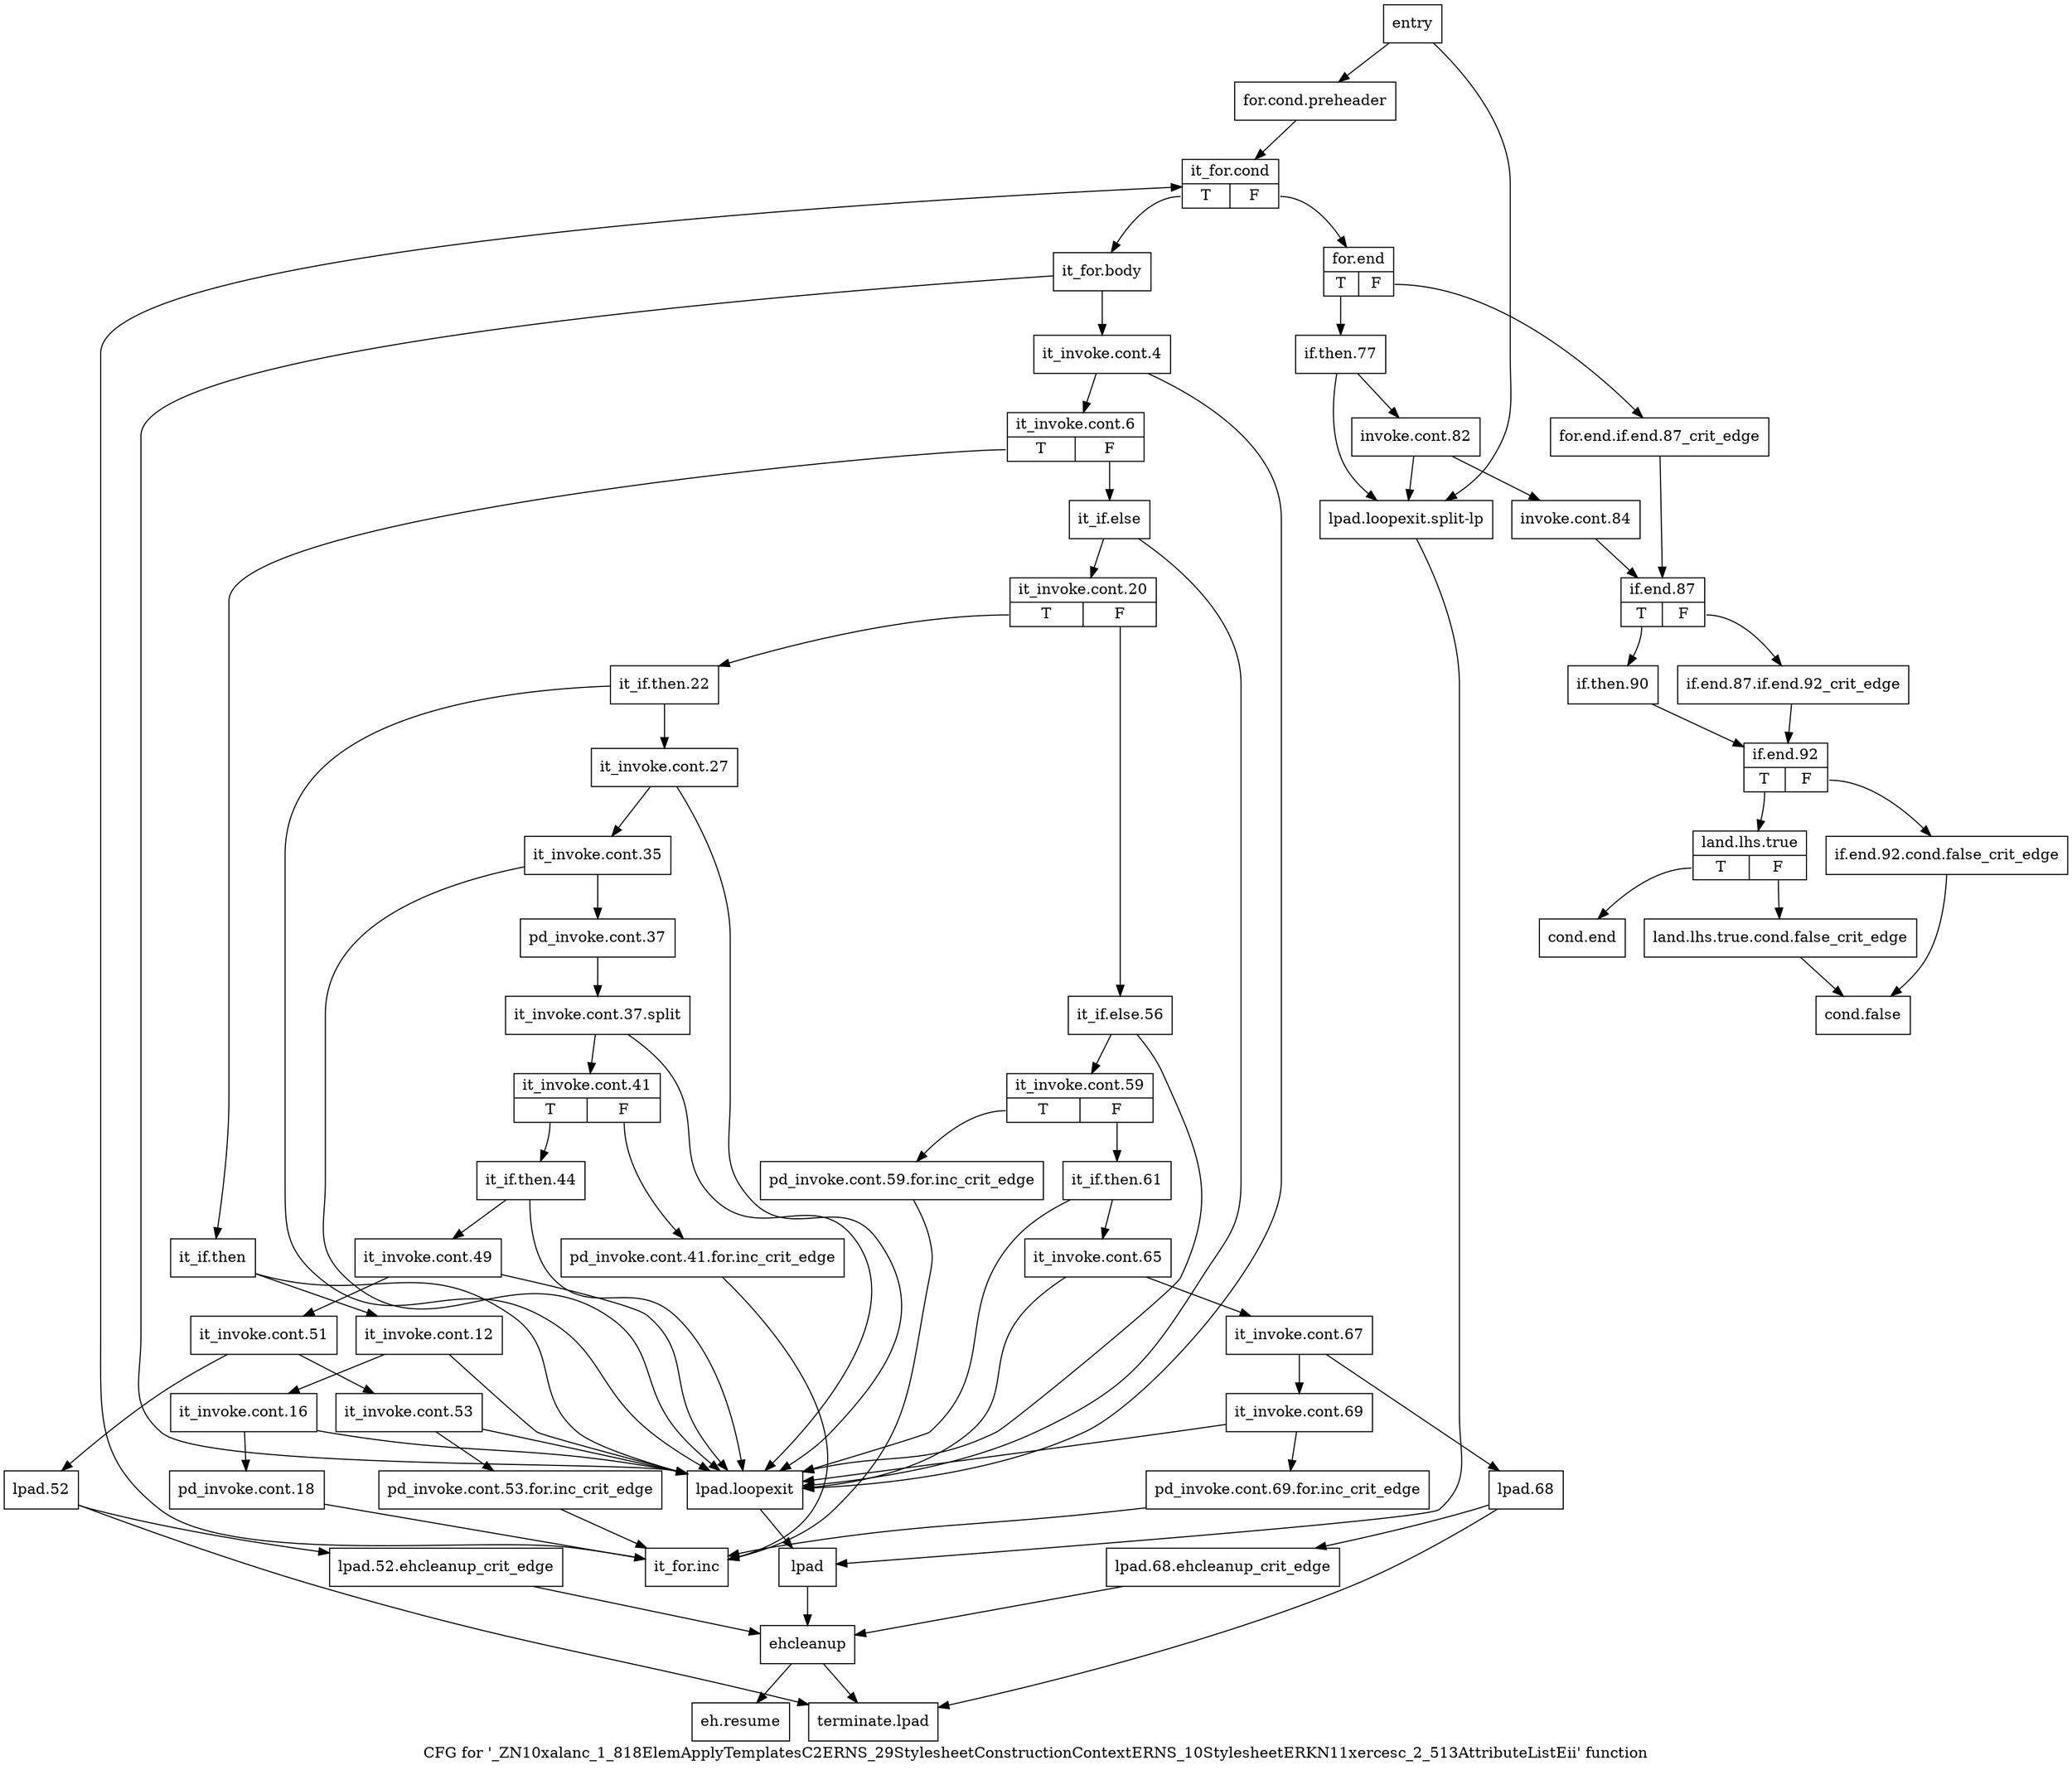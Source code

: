 digraph "CFG for '_ZN10xalanc_1_818ElemApplyTemplatesC2ERNS_29StylesheetConstructionContextERNS_10StylesheetERKN11xercesc_2_513AttributeListEii' function" {
	label="CFG for '_ZN10xalanc_1_818ElemApplyTemplatesC2ERNS_29StylesheetConstructionContextERNS_10StylesheetERKN11xercesc_2_513AttributeListEii' function";

	Node0x7070220 [shape=record,label="{entry}"];
	Node0x7070220 -> Node0x7070270;
	Node0x7070220 -> Node0x7070590;
	Node0x7070270 [shape=record,label="{for.cond.preheader}"];
	Node0x7070270 -> Node0x70702c0;
	Node0x70702c0 [shape=record,label="{it_for.cond|{<s0>T|<s1>F}}"];
	Node0x70702c0:s0 -> Node0x7070310;
	Node0x70702c0:s1 -> Node0x7070e50;
	Node0x7070310 [shape=record,label="{it_for.body}"];
	Node0x7070310 -> Node0x7070360;
	Node0x7070310 -> Node0x7070540;
	Node0x7070360 [shape=record,label="{it_invoke.cont.4}"];
	Node0x7070360 -> Node0x70703b0;
	Node0x7070360 -> Node0x7070540;
	Node0x70703b0 [shape=record,label="{it_invoke.cont.6|{<s0>T|<s1>F}}"];
	Node0x70703b0:s0 -> Node0x7070400;
	Node0x70703b0:s1 -> Node0x7070630;
	Node0x7070400 [shape=record,label="{it_if.then}"];
	Node0x7070400 -> Node0x7070450;
	Node0x7070400 -> Node0x7070540;
	Node0x7070450 [shape=record,label="{it_invoke.cont.12}"];
	Node0x7070450 -> Node0x70704a0;
	Node0x7070450 -> Node0x7070540;
	Node0x70704a0 [shape=record,label="{it_invoke.cont.16}"];
	Node0x70704a0 -> Node0x70704f0;
	Node0x70704a0 -> Node0x7070540;
	Node0x70704f0 [shape=record,label="{pd_invoke.cont.18}"];
	Node0x70704f0 -> Node0x7070e00;
	Node0x7070540 [shape=record,label="{lpad.loopexit}"];
	Node0x7070540 -> Node0x70705e0;
	Node0x7070590 [shape=record,label="{lpad.loopexit.split-lp}"];
	Node0x7070590 -> Node0x70705e0;
	Node0x70705e0 [shape=record,label="{lpad}"];
	Node0x70705e0 -> Node0x70712b0;
	Node0x7070630 [shape=record,label="{it_if.else}"];
	Node0x7070630 -> Node0x7070680;
	Node0x7070630 -> Node0x7070540;
	Node0x7070680 [shape=record,label="{it_invoke.cont.20|{<s0>T|<s1>F}}"];
	Node0x7070680:s0 -> Node0x70706d0;
	Node0x7070680:s1 -> Node0x7070ae0;
	Node0x70706d0 [shape=record,label="{it_if.then.22}"];
	Node0x70706d0 -> Node0x7070720;
	Node0x70706d0 -> Node0x7070540;
	Node0x7070720 [shape=record,label="{it_invoke.cont.27}"];
	Node0x7070720 -> Node0x7070770;
	Node0x7070720 -> Node0x7070540;
	Node0x7070770 [shape=record,label="{it_invoke.cont.35}"];
	Node0x7070770 -> Node0x70707c0;
	Node0x7070770 -> Node0x7070540;
	Node0x70707c0 [shape=record,label="{pd_invoke.cont.37}"];
	Node0x70707c0 -> Node0xbef7380;
	Node0xbef7380 [shape=record,label="{it_invoke.cont.37.split}"];
	Node0xbef7380 -> Node0x7070810;
	Node0xbef7380 -> Node0x7070540;
	Node0x7070810 [shape=record,label="{it_invoke.cont.41|{<s0>T|<s1>F}}"];
	Node0x7070810:s0 -> Node0x70708b0;
	Node0x7070810:s1 -> Node0x7070860;
	Node0x7070860 [shape=record,label="{pd_invoke.cont.41.for.inc_crit_edge}"];
	Node0x7070860 -> Node0x7070e00;
	Node0x70708b0 [shape=record,label="{it_if.then.44}"];
	Node0x70708b0 -> Node0x7070900;
	Node0x70708b0 -> Node0x7070540;
	Node0x7070900 [shape=record,label="{it_invoke.cont.49}"];
	Node0x7070900 -> Node0x7070950;
	Node0x7070900 -> Node0x7070540;
	Node0x7070950 [shape=record,label="{it_invoke.cont.51}"];
	Node0x7070950 -> Node0x70709a0;
	Node0x7070950 -> Node0x7070a40;
	Node0x70709a0 [shape=record,label="{it_invoke.cont.53}"];
	Node0x70709a0 -> Node0x70709f0;
	Node0x70709a0 -> Node0x7070540;
	Node0x70709f0 [shape=record,label="{pd_invoke.cont.53.for.inc_crit_edge}"];
	Node0x70709f0 -> Node0x7070e00;
	Node0x7070a40 [shape=record,label="{lpad.52}"];
	Node0x7070a40 -> Node0x7070a90;
	Node0x7070a40 -> Node0x7071350;
	Node0x7070a90 [shape=record,label="{lpad.52.ehcleanup_crit_edge}"];
	Node0x7070a90 -> Node0x70712b0;
	Node0x7070ae0 [shape=record,label="{it_if.else.56}"];
	Node0x7070ae0 -> Node0x7070b30;
	Node0x7070ae0 -> Node0x7070540;
	Node0x7070b30 [shape=record,label="{it_invoke.cont.59|{<s0>T|<s1>F}}"];
	Node0x7070b30:s0 -> Node0x7070b80;
	Node0x7070b30:s1 -> Node0x7070bd0;
	Node0x7070b80 [shape=record,label="{pd_invoke.cont.59.for.inc_crit_edge}"];
	Node0x7070b80 -> Node0x7070e00;
	Node0x7070bd0 [shape=record,label="{it_if.then.61}"];
	Node0x7070bd0 -> Node0x7070c20;
	Node0x7070bd0 -> Node0x7070540;
	Node0x7070c20 [shape=record,label="{it_invoke.cont.65}"];
	Node0x7070c20 -> Node0x7070c70;
	Node0x7070c20 -> Node0x7070540;
	Node0x7070c70 [shape=record,label="{it_invoke.cont.67}"];
	Node0x7070c70 -> Node0x7070cc0;
	Node0x7070c70 -> Node0x7070d60;
	Node0x7070cc0 [shape=record,label="{it_invoke.cont.69}"];
	Node0x7070cc0 -> Node0x7070d10;
	Node0x7070cc0 -> Node0x7070540;
	Node0x7070d10 [shape=record,label="{pd_invoke.cont.69.for.inc_crit_edge}"];
	Node0x7070d10 -> Node0x7070e00;
	Node0x7070d60 [shape=record,label="{lpad.68}"];
	Node0x7070d60 -> Node0x7070db0;
	Node0x7070d60 -> Node0x7071350;
	Node0x7070db0 [shape=record,label="{lpad.68.ehcleanup_crit_edge}"];
	Node0x7070db0 -> Node0x70712b0;
	Node0x7070e00 [shape=record,label="{it_for.inc}"];
	Node0x7070e00 -> Node0x70702c0;
	Node0x7070e50 [shape=record,label="{for.end|{<s0>T|<s1>F}}"];
	Node0x7070e50:s0 -> Node0x7070ef0;
	Node0x7070e50:s1 -> Node0x7070ea0;
	Node0x7070ea0 [shape=record,label="{for.end.if.end.87_crit_edge}"];
	Node0x7070ea0 -> Node0x7070fe0;
	Node0x7070ef0 [shape=record,label="{if.then.77}"];
	Node0x7070ef0 -> Node0x7070f40;
	Node0x7070ef0 -> Node0x7070590;
	Node0x7070f40 [shape=record,label="{invoke.cont.82}"];
	Node0x7070f40 -> Node0x7070f90;
	Node0x7070f40 -> Node0x7070590;
	Node0x7070f90 [shape=record,label="{invoke.cont.84}"];
	Node0x7070f90 -> Node0x7070fe0;
	Node0x7070fe0 [shape=record,label="{if.end.87|{<s0>T|<s1>F}}"];
	Node0x7070fe0:s0 -> Node0x7071080;
	Node0x7070fe0:s1 -> Node0x7071030;
	Node0x7071030 [shape=record,label="{if.end.87.if.end.92_crit_edge}"];
	Node0x7071030 -> Node0x70710d0;
	Node0x7071080 [shape=record,label="{if.then.90}"];
	Node0x7071080 -> Node0x70710d0;
	Node0x70710d0 [shape=record,label="{if.end.92|{<s0>T|<s1>F}}"];
	Node0x70710d0:s0 -> Node0x7071170;
	Node0x70710d0:s1 -> Node0x7071120;
	Node0x7071120 [shape=record,label="{if.end.92.cond.false_crit_edge}"];
	Node0x7071120 -> Node0x7071210;
	Node0x7071170 [shape=record,label="{land.lhs.true|{<s0>T|<s1>F}}"];
	Node0x7071170:s0 -> Node0x7071260;
	Node0x7071170:s1 -> Node0x70711c0;
	Node0x70711c0 [shape=record,label="{land.lhs.true.cond.false_crit_edge}"];
	Node0x70711c0 -> Node0x7071210;
	Node0x7071210 [shape=record,label="{cond.false}"];
	Node0x7071260 [shape=record,label="{cond.end}"];
	Node0x70712b0 [shape=record,label="{ehcleanup}"];
	Node0x70712b0 -> Node0x7071300;
	Node0x70712b0 -> Node0x7071350;
	Node0x7071300 [shape=record,label="{eh.resume}"];
	Node0x7071350 [shape=record,label="{terminate.lpad}"];
}
